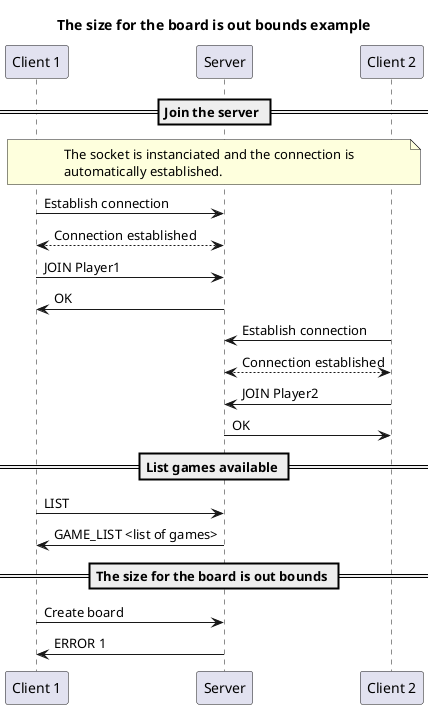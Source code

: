 @startuml

title "The size for the board is out bounds example"

participant "Client 1" as c1
participant "Server" as s
participant "Client 2" as c2

== Join the server ==

note over c1, c2
The socket is instanciated and the connection is
automatically established.
end note

c1->s : Establish connection
c1<-->s : Connection established

c1->s: JOIN Player1
s->c1: OK

c2->s : Establish connection
c2<-->s : Connection established

c2->s: JOIN Player2
s->c2: OK

== List games available ==

c1->s: LIST
s->c1: GAME_LIST <list of games>

== The size for the board is out bounds ==

c1->s : Create board
s->c1: ERROR 1

@enduml
